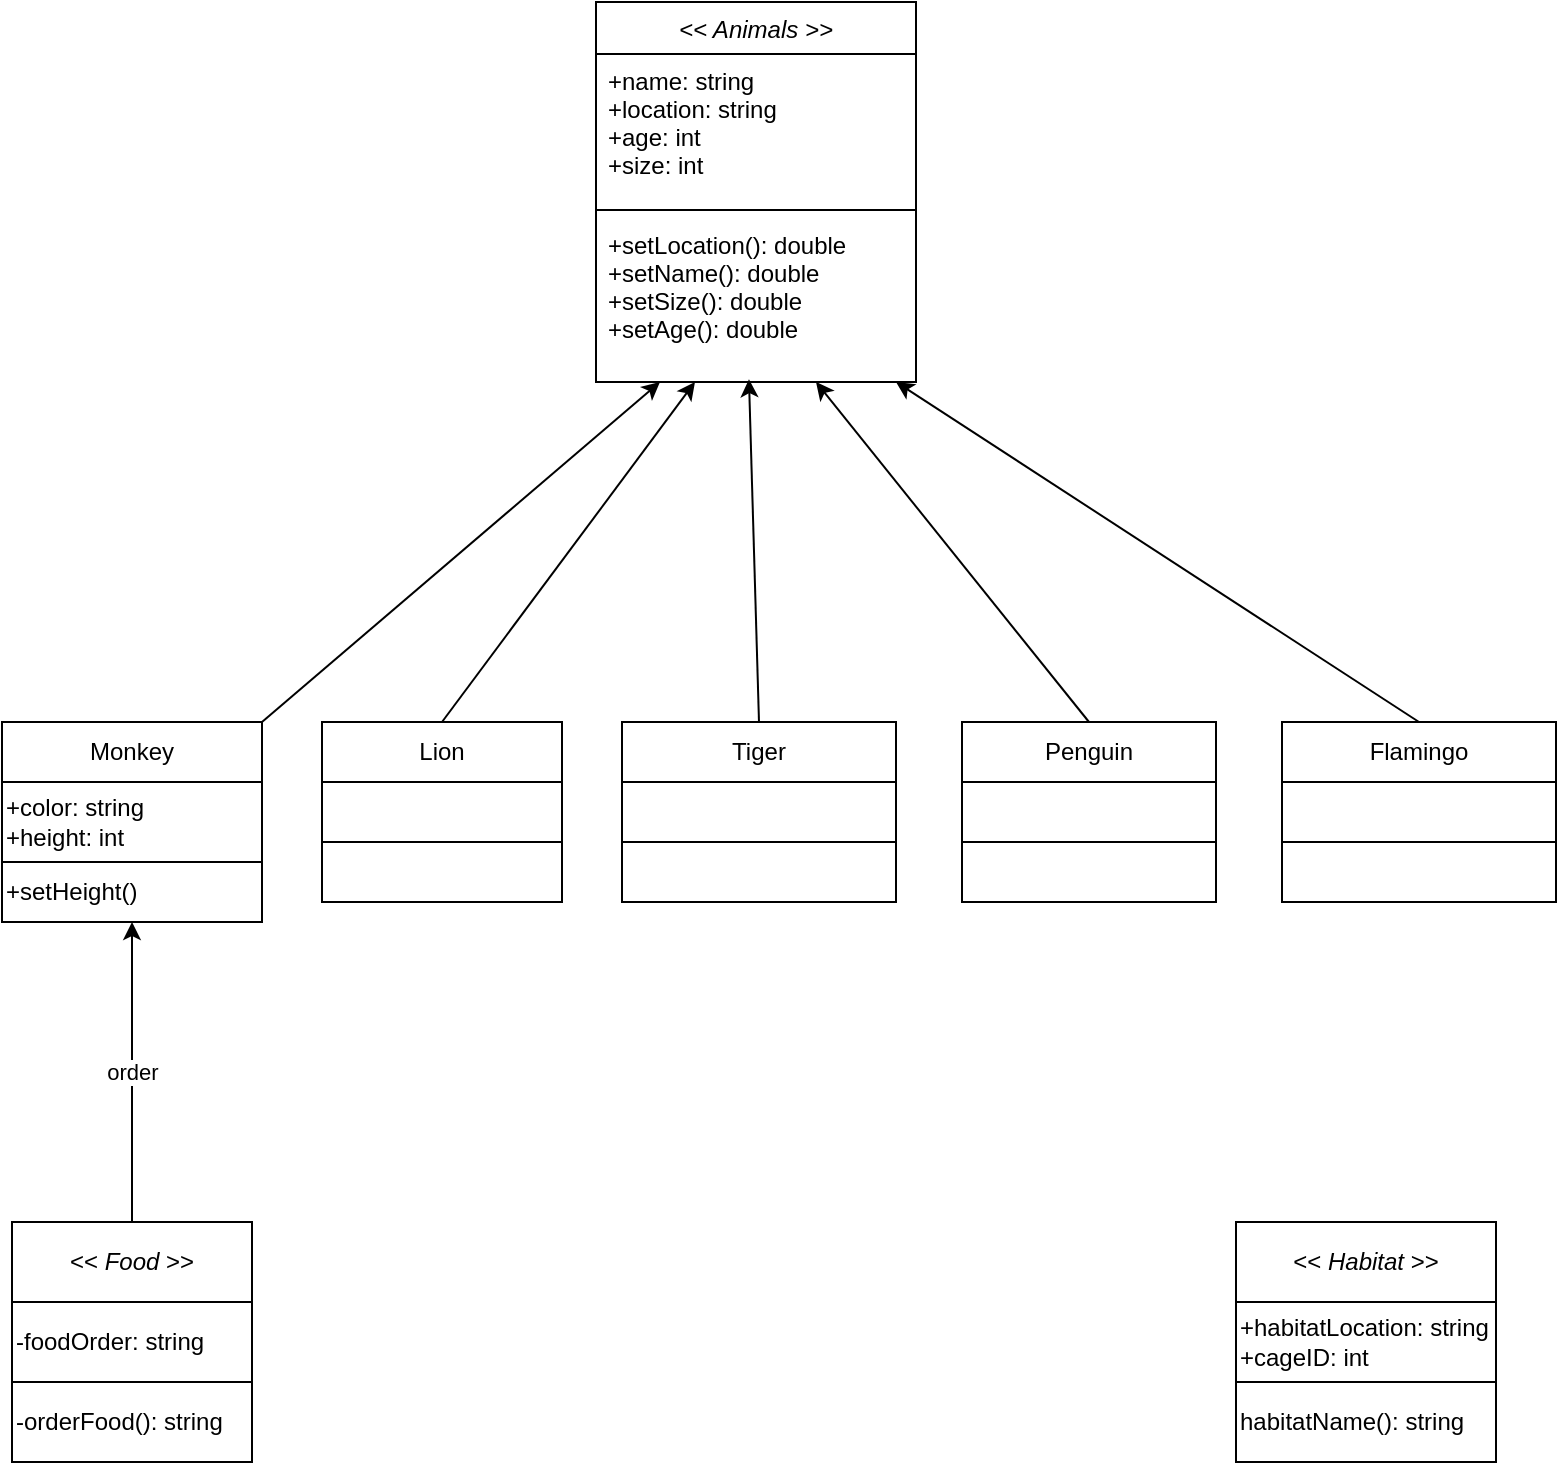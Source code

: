 <mxfile version="15.5.0" type="github">
  <diagram id="C5RBs43oDa-KdzZeNtuy" name="Page-1">
    <mxGraphModel dx="946" dy="614" grid="1" gridSize="10" guides="1" tooltips="1" connect="1" arrows="1" fold="1" page="1" pageScale="1" pageWidth="827" pageHeight="1169" math="0" shadow="0">
      <root>
        <mxCell id="WIyWlLk6GJQsqaUBKTNV-0" />
        <mxCell id="WIyWlLk6GJQsqaUBKTNV-1" parent="WIyWlLk6GJQsqaUBKTNV-0" />
        <mxCell id="zkfFHV4jXpPFQw0GAbJ--0" value="&lt;&lt; Animals &gt;&gt;" style="swimlane;fontStyle=2;align=center;verticalAlign=top;childLayout=stackLayout;horizontal=1;startSize=26;horizontalStack=0;resizeParent=1;resizeLast=0;collapsible=1;marginBottom=0;rounded=0;shadow=0;strokeWidth=1;" parent="WIyWlLk6GJQsqaUBKTNV-1" vertex="1">
          <mxGeometry x="320" y="40" width="160" height="190" as="geometry">
            <mxRectangle x="230" y="140" width="160" height="26" as="alternateBounds" />
          </mxGeometry>
        </mxCell>
        <mxCell id="zkfFHV4jXpPFQw0GAbJ--1" value="+name: string&#xa;+location: string&#xa;+age: int&#xa;+size: int&#xa;&#xa;" style="text;align=left;verticalAlign=top;spacingLeft=4;spacingRight=4;overflow=hidden;rotatable=0;points=[[0,0.5],[1,0.5]];portConstraint=eastwest;" parent="zkfFHV4jXpPFQw0GAbJ--0" vertex="1">
          <mxGeometry y="26" width="160" height="74" as="geometry" />
        </mxCell>
        <mxCell id="zkfFHV4jXpPFQw0GAbJ--4" value="" style="line;html=1;strokeWidth=1;align=left;verticalAlign=middle;spacingTop=-1;spacingLeft=3;spacingRight=3;rotatable=0;labelPosition=right;points=[];portConstraint=eastwest;" parent="zkfFHV4jXpPFQw0GAbJ--0" vertex="1">
          <mxGeometry y="100" width="160" height="8" as="geometry" />
        </mxCell>
        <mxCell id="zkfFHV4jXpPFQw0GAbJ--5" value="+setLocation(): double&#xa;+setName(): double&#xa;+setSize(): double&#xa;+setAge(): double &#xa;" style="text;align=left;verticalAlign=top;spacingLeft=4;spacingRight=4;overflow=hidden;rotatable=0;points=[[0,0.5],[1,0.5]];portConstraint=eastwest;" parent="zkfFHV4jXpPFQw0GAbJ--0" vertex="1">
          <mxGeometry y="108" width="160" height="82" as="geometry" />
        </mxCell>
        <mxCell id="jzDyaQQ5bKFg805i4b5c-20" style="edgeStyle=none;rounded=0;orthogonalLoop=1;jettySize=auto;html=1;exitX=1;exitY=0;exitDx=0;exitDy=0;" edge="1" parent="WIyWlLk6GJQsqaUBKTNV-1" source="jzDyaQQ5bKFg805i4b5c-0" target="zkfFHV4jXpPFQw0GAbJ--5">
          <mxGeometry relative="1" as="geometry" />
        </mxCell>
        <mxCell id="jzDyaQQ5bKFg805i4b5c-0" value="Monkey" style="rounded=0;whiteSpace=wrap;html=1;" vertex="1" parent="WIyWlLk6GJQsqaUBKTNV-1">
          <mxGeometry x="23" y="400" width="130" height="30" as="geometry" />
        </mxCell>
        <mxCell id="jzDyaQQ5bKFg805i4b5c-1" value="+color: string&lt;br&gt;+height: int" style="rounded=0;whiteSpace=wrap;html=1;align=left;" vertex="1" parent="WIyWlLk6GJQsqaUBKTNV-1">
          <mxGeometry x="23" y="430" width="130" height="40" as="geometry" />
        </mxCell>
        <mxCell id="jzDyaQQ5bKFg805i4b5c-5" value="+setHeight()" style="rounded=0;whiteSpace=wrap;html=1;align=left;" vertex="1" parent="WIyWlLk6GJQsqaUBKTNV-1">
          <mxGeometry x="23" y="470" width="130" height="30" as="geometry" />
        </mxCell>
        <mxCell id="jzDyaQQ5bKFg805i4b5c-21" style="edgeStyle=none;rounded=0;orthogonalLoop=1;jettySize=auto;html=1;exitX=0.5;exitY=0;exitDx=0;exitDy=0;" edge="1" parent="WIyWlLk6GJQsqaUBKTNV-1" source="jzDyaQQ5bKFg805i4b5c-6" target="zkfFHV4jXpPFQw0GAbJ--5">
          <mxGeometry relative="1" as="geometry" />
        </mxCell>
        <mxCell id="jzDyaQQ5bKFg805i4b5c-6" value="Lion" style="rounded=0;whiteSpace=wrap;html=1;align=center;" vertex="1" parent="WIyWlLk6GJQsqaUBKTNV-1">
          <mxGeometry x="183" y="400" width="120" height="30" as="geometry" />
        </mxCell>
        <mxCell id="jzDyaQQ5bKFg805i4b5c-22" style="edgeStyle=none;rounded=0;orthogonalLoop=1;jettySize=auto;html=1;exitX=0.5;exitY=0;exitDx=0;exitDy=0;entryX=0.478;entryY=0.983;entryDx=0;entryDy=0;entryPerimeter=0;" edge="1" parent="WIyWlLk6GJQsqaUBKTNV-1" source="jzDyaQQ5bKFg805i4b5c-7" target="zkfFHV4jXpPFQw0GAbJ--5">
          <mxGeometry relative="1" as="geometry" />
        </mxCell>
        <mxCell id="jzDyaQQ5bKFg805i4b5c-7" value="Tiger" style="rounded=0;whiteSpace=wrap;html=1;align=center;" vertex="1" parent="WIyWlLk6GJQsqaUBKTNV-1">
          <mxGeometry x="333" y="400" width="137" height="30" as="geometry" />
        </mxCell>
        <mxCell id="jzDyaQQ5bKFg805i4b5c-23" style="edgeStyle=none;rounded=0;orthogonalLoop=1;jettySize=auto;html=1;exitX=0.5;exitY=0;exitDx=0;exitDy=0;" edge="1" parent="WIyWlLk6GJQsqaUBKTNV-1" source="jzDyaQQ5bKFg805i4b5c-8">
          <mxGeometry relative="1" as="geometry">
            <mxPoint x="430" y="230" as="targetPoint" />
          </mxGeometry>
        </mxCell>
        <mxCell id="jzDyaQQ5bKFg805i4b5c-8" value="Penguin" style="rounded=0;whiteSpace=wrap;html=1;align=center;" vertex="1" parent="WIyWlLk6GJQsqaUBKTNV-1">
          <mxGeometry x="503" y="400" width="127" height="30" as="geometry" />
        </mxCell>
        <mxCell id="jzDyaQQ5bKFg805i4b5c-24" style="edgeStyle=none;rounded=0;orthogonalLoop=1;jettySize=auto;html=1;exitX=0.5;exitY=0;exitDx=0;exitDy=0;" edge="1" parent="WIyWlLk6GJQsqaUBKTNV-1" source="jzDyaQQ5bKFg805i4b5c-9">
          <mxGeometry relative="1" as="geometry">
            <mxPoint x="470" y="230" as="targetPoint" />
          </mxGeometry>
        </mxCell>
        <mxCell id="jzDyaQQ5bKFg805i4b5c-9" value="Flamingo" style="rounded=0;whiteSpace=wrap;html=1;align=center;" vertex="1" parent="WIyWlLk6GJQsqaUBKTNV-1">
          <mxGeometry x="663" y="400" width="137" height="30" as="geometry" />
        </mxCell>
        <mxCell id="jzDyaQQ5bKFg805i4b5c-10" value="" style="rounded=0;whiteSpace=wrap;html=1;align=left;" vertex="1" parent="WIyWlLk6GJQsqaUBKTNV-1">
          <mxGeometry x="183" y="430" width="120" height="30" as="geometry" />
        </mxCell>
        <mxCell id="jzDyaQQ5bKFg805i4b5c-11" value="" style="rounded=0;whiteSpace=wrap;html=1;align=center;" vertex="1" parent="WIyWlLk6GJQsqaUBKTNV-1">
          <mxGeometry x="333" y="430" width="137" height="30" as="geometry" />
        </mxCell>
        <mxCell id="jzDyaQQ5bKFg805i4b5c-12" value="" style="rounded=0;whiteSpace=wrap;html=1;align=center;" vertex="1" parent="WIyWlLk6GJQsqaUBKTNV-1">
          <mxGeometry x="503" y="430" width="127" height="30" as="geometry" />
        </mxCell>
        <mxCell id="jzDyaQQ5bKFg805i4b5c-13" value="" style="rounded=0;whiteSpace=wrap;html=1;align=center;" vertex="1" parent="WIyWlLk6GJQsqaUBKTNV-1">
          <mxGeometry x="663" y="430" width="137" height="30" as="geometry" />
        </mxCell>
        <mxCell id="jzDyaQQ5bKFg805i4b5c-35" value="order" style="edgeStyle=none;rounded=0;orthogonalLoop=1;jettySize=auto;html=1;entryX=0.5;entryY=1;entryDx=0;entryDy=0;" edge="1" parent="WIyWlLk6GJQsqaUBKTNV-1" source="jzDyaQQ5bKFg805i4b5c-14" target="jzDyaQQ5bKFg805i4b5c-5">
          <mxGeometry relative="1" as="geometry">
            <mxPoint x="88" y="560" as="targetPoint" />
          </mxGeometry>
        </mxCell>
        <mxCell id="jzDyaQQ5bKFg805i4b5c-14" value="&amp;lt;&amp;lt; &lt;i&gt;Food&lt;/i&gt; &amp;gt;&amp;gt;" style="rounded=0;whiteSpace=wrap;html=1;align=center;" vertex="1" parent="WIyWlLk6GJQsqaUBKTNV-1">
          <mxGeometry x="28" y="650" width="120" height="40" as="geometry" />
        </mxCell>
        <mxCell id="jzDyaQQ5bKFg805i4b5c-15" value="&amp;lt;&amp;lt; &lt;i&gt;Habitat&lt;/i&gt; &amp;gt;&amp;gt;" style="rounded=0;whiteSpace=wrap;html=1;align=center;" vertex="1" parent="WIyWlLk6GJQsqaUBKTNV-1">
          <mxGeometry x="640" y="650" width="130" height="40" as="geometry" />
        </mxCell>
        <mxCell id="jzDyaQQ5bKFg805i4b5c-16" value="-foodOrder: string&amp;nbsp;" style="rounded=0;whiteSpace=wrap;html=1;align=left;" vertex="1" parent="WIyWlLk6GJQsqaUBKTNV-1">
          <mxGeometry x="28" y="690" width="120" height="40" as="geometry" />
        </mxCell>
        <mxCell id="jzDyaQQ5bKFg805i4b5c-18" value="-orderFood(): string" style="rounded=0;whiteSpace=wrap;html=1;align=left;" vertex="1" parent="WIyWlLk6GJQsqaUBKTNV-1">
          <mxGeometry x="28" y="730" width="120" height="40" as="geometry" />
        </mxCell>
        <mxCell id="jzDyaQQ5bKFg805i4b5c-26" value="+habitatLocation: string&lt;br&gt;+cageID: int" style="rounded=0;whiteSpace=wrap;html=1;align=left;" vertex="1" parent="WIyWlLk6GJQsqaUBKTNV-1">
          <mxGeometry x="640" y="690" width="130" height="40" as="geometry" />
        </mxCell>
        <mxCell id="jzDyaQQ5bKFg805i4b5c-27" value="habitatName(): string&lt;br&gt;" style="rounded=0;whiteSpace=wrap;html=1;align=left;" vertex="1" parent="WIyWlLk6GJQsqaUBKTNV-1">
          <mxGeometry x="640" y="730" width="130" height="40" as="geometry" />
        </mxCell>
        <mxCell id="jzDyaQQ5bKFg805i4b5c-28" value="" style="rounded=0;whiteSpace=wrap;html=1;align=left;" vertex="1" parent="WIyWlLk6GJQsqaUBKTNV-1">
          <mxGeometry x="183" y="460" width="120" height="30" as="geometry" />
        </mxCell>
        <mxCell id="jzDyaQQ5bKFg805i4b5c-30" value="" style="rounded=0;whiteSpace=wrap;html=1;align=left;" vertex="1" parent="WIyWlLk6GJQsqaUBKTNV-1">
          <mxGeometry x="333" y="460" width="137" height="30" as="geometry" />
        </mxCell>
        <mxCell id="jzDyaQQ5bKFg805i4b5c-31" value="" style="rounded=0;whiteSpace=wrap;html=1;align=left;" vertex="1" parent="WIyWlLk6GJQsqaUBKTNV-1">
          <mxGeometry x="503" y="460" width="127" height="30" as="geometry" />
        </mxCell>
        <mxCell id="jzDyaQQ5bKFg805i4b5c-33" value="" style="rounded=0;whiteSpace=wrap;html=1;align=left;" vertex="1" parent="WIyWlLk6GJQsqaUBKTNV-1">
          <mxGeometry x="663" y="460" width="137" height="30" as="geometry" />
        </mxCell>
      </root>
    </mxGraphModel>
  </diagram>
</mxfile>
